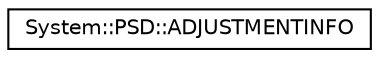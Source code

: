 digraph G
{
  edge [fontname="Helvetica",fontsize="10",labelfontname="Helvetica",labelfontsize="10"];
  node [fontname="Helvetica",fontsize="10",shape=record];
  rankdir="LR";
  Node1 [label="System::PSD::ADJUSTMENTINFO",height=0.2,width=0.4,color="black", fillcolor="white", style="filled",URL="$struct_system_1_1_p_s_d_1_1_a_d_j_u_s_t_m_e_n_t_i_n_f_o.html"];
}

